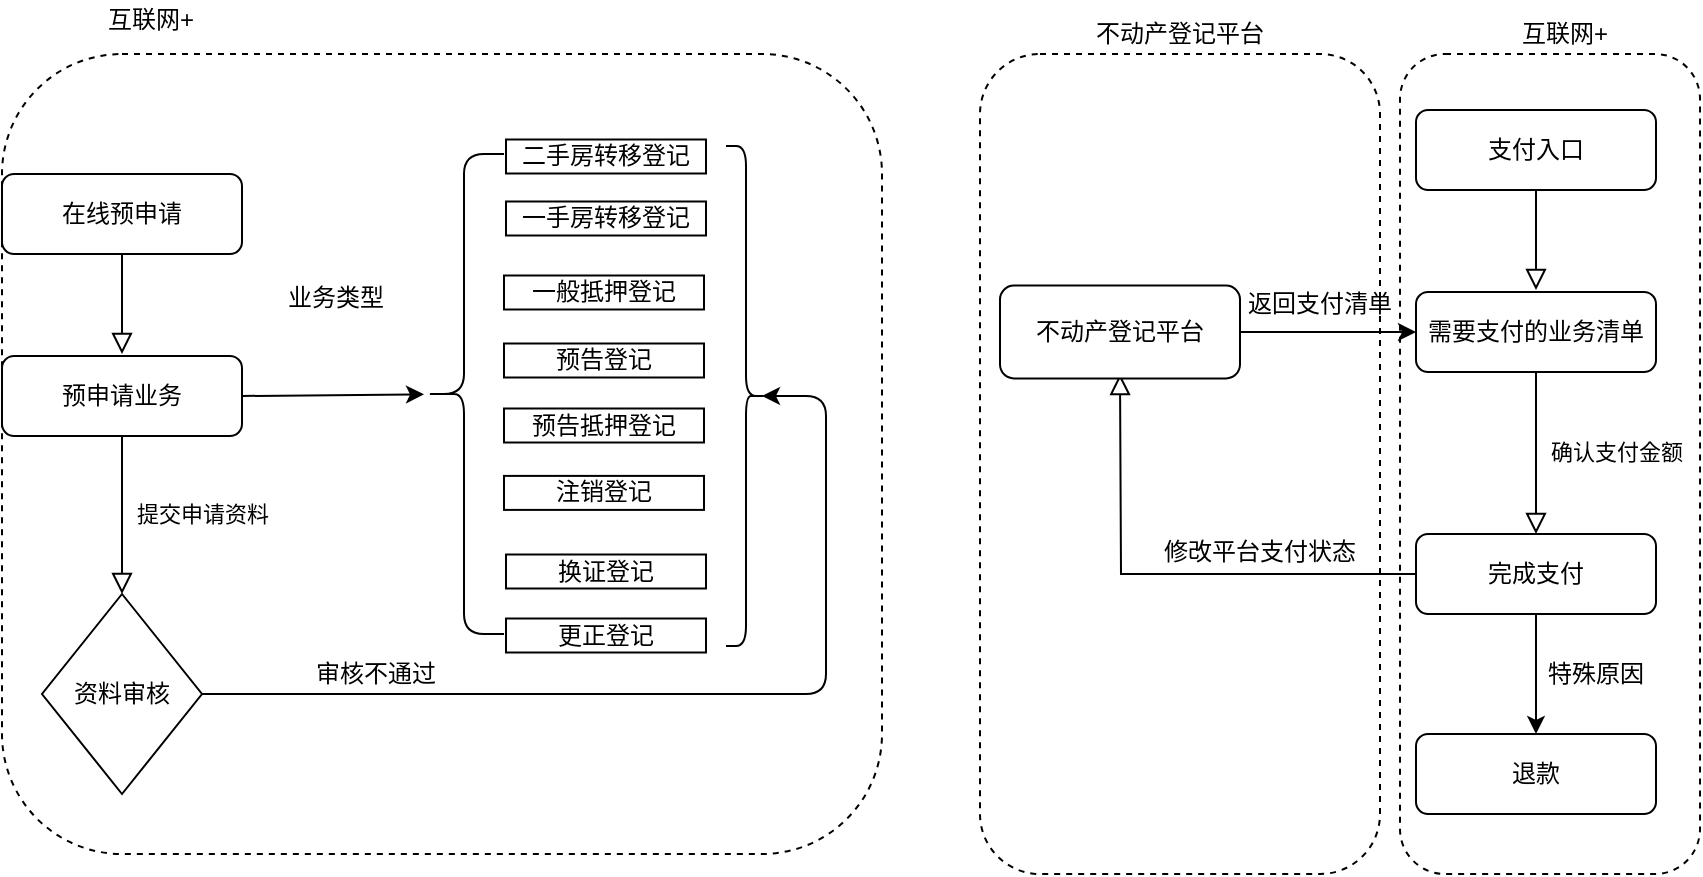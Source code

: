 <mxfile version="14.8.2" type="github">
  <diagram id="C5RBs43oDa-KdzZeNtuy" name="Page-1">
    <mxGraphModel dx="1973" dy="681" grid="1" gridSize="10" guides="1" tooltips="1" connect="1" arrows="1" fold="1" page="1" pageScale="1" pageWidth="827" pageHeight="1169" math="0" shadow="0">
      <root>
        <mxCell id="WIyWlLk6GJQsqaUBKTNV-0" />
        <mxCell id="WIyWlLk6GJQsqaUBKTNV-1" parent="WIyWlLk6GJQsqaUBKTNV-0" />
        <mxCell id="VMJn_B70HRXtCJmjusb--60" value="" style="rounded=1;whiteSpace=wrap;html=1;dashed=1;strokeColor=#000000;fillColor=none;" vertex="1" parent="WIyWlLk6GJQsqaUBKTNV-1">
          <mxGeometry x="-229" y="130" width="440" height="400" as="geometry" />
        </mxCell>
        <mxCell id="WIyWlLk6GJQsqaUBKTNV-2" value="" style="rounded=0;html=1;jettySize=auto;orthogonalLoop=1;fontSize=11;endArrow=block;endFill=0;endSize=8;strokeWidth=1;shadow=0;labelBackgroundColor=none;edgeStyle=orthogonalEdgeStyle;" parent="WIyWlLk6GJQsqaUBKTNV-1" source="WIyWlLk6GJQsqaUBKTNV-3" edge="1">
          <mxGeometry relative="1" as="geometry">
            <mxPoint x="538" y="248" as="targetPoint" />
          </mxGeometry>
        </mxCell>
        <mxCell id="WIyWlLk6GJQsqaUBKTNV-3" value="支付入口" style="rounded=1;whiteSpace=wrap;html=1;fontSize=12;glass=0;strokeWidth=1;shadow=0;" parent="WIyWlLk6GJQsqaUBKTNV-1" vertex="1">
          <mxGeometry x="478" y="158" width="120" height="40" as="geometry" />
        </mxCell>
        <mxCell id="VMJn_B70HRXtCJmjusb--6" value="需要支付的业务清单" style="rounded=1;whiteSpace=wrap;html=1;" vertex="1" parent="WIyWlLk6GJQsqaUBKTNV-1">
          <mxGeometry x="478" y="249" width="120" height="40" as="geometry" />
        </mxCell>
        <mxCell id="WIyWlLk6GJQsqaUBKTNV-4" value="确认支付金额" style="rounded=0;html=1;jettySize=auto;orthogonalLoop=1;fontSize=11;endArrow=block;endFill=0;endSize=8;strokeWidth=1;shadow=0;labelBackgroundColor=none;edgeStyle=orthogonalEdgeStyle;exitX=0.5;exitY=1;exitDx=0;exitDy=0;" parent="WIyWlLk6GJQsqaUBKTNV-1" source="VMJn_B70HRXtCJmjusb--6" edge="1">
          <mxGeometry x="-0.013" y="40" relative="1" as="geometry">
            <mxPoint as="offset" />
            <mxPoint x="378" y="38" as="sourcePoint" />
            <mxPoint x="538" y="370" as="targetPoint" />
          </mxGeometry>
        </mxCell>
        <mxCell id="VMJn_B70HRXtCJmjusb--32" value="修改平台支付状态" style="text;html=1;strokeColor=none;fillColor=none;align=center;verticalAlign=middle;whiteSpace=wrap;rounded=0;" vertex="1" parent="WIyWlLk6GJQsqaUBKTNV-1">
          <mxGeometry x="350" y="374" width="100" height="10" as="geometry" />
        </mxCell>
        <mxCell id="WIyWlLk6GJQsqaUBKTNV-8" value="" style="rounded=0;html=1;jettySize=auto;orthogonalLoop=1;fontSize=11;endArrow=block;endFill=0;endSize=8;strokeWidth=1;shadow=0;labelBackgroundColor=none;edgeStyle=orthogonalEdgeStyle;exitX=0;exitY=0.5;exitDx=0;exitDy=0;" parent="WIyWlLk6GJQsqaUBKTNV-1" source="VMJn_B70HRXtCJmjusb--43" edge="1">
          <mxGeometry x="478" y="398" as="geometry">
            <mxPoint as="offset" />
            <mxPoint x="538" y="460.8" as="sourcePoint" />
            <mxPoint x="330" y="290" as="targetPoint" />
          </mxGeometry>
        </mxCell>
        <mxCell id="WIyWlLk6GJQsqaUBKTNV-11" value="不动产登记平台" style="rounded=1;whiteSpace=wrap;html=1;fontSize=12;glass=0;strokeWidth=1;shadow=0;" parent="WIyWlLk6GJQsqaUBKTNV-1" vertex="1">
          <mxGeometry x="270" y="245.8" width="120" height="46.4" as="geometry" />
        </mxCell>
        <mxCell id="VMJn_B70HRXtCJmjusb--40" value="" style="endArrow=classic;html=1;entryX=0;entryY=0.5;entryDx=0;entryDy=0;exitX=1;exitY=0.5;exitDx=0;exitDy=0;" edge="1" parent="WIyWlLk6GJQsqaUBKTNV-1" source="WIyWlLk6GJQsqaUBKTNV-11" target="VMJn_B70HRXtCJmjusb--6">
          <mxGeometry width="50" height="50" relative="1" as="geometry">
            <mxPoint x="390" y="300" as="sourcePoint" />
            <mxPoint x="440" y="250" as="targetPoint" />
          </mxGeometry>
        </mxCell>
        <mxCell id="VMJn_B70HRXtCJmjusb--41" value="返回支付清单" style="text;html=1;strokeColor=none;fillColor=none;align=center;verticalAlign=middle;whiteSpace=wrap;rounded=0;dashed=1;" vertex="1" parent="WIyWlLk6GJQsqaUBKTNV-1">
          <mxGeometry x="390" y="245" width="80" height="20" as="geometry" />
        </mxCell>
        <mxCell id="VMJn_B70HRXtCJmjusb--43" value="完成支付" style="rounded=1;whiteSpace=wrap;html=1;" vertex="1" parent="WIyWlLk6GJQsqaUBKTNV-1">
          <mxGeometry x="478" y="370" width="120" height="40" as="geometry" />
        </mxCell>
        <mxCell id="VMJn_B70HRXtCJmjusb--45" value="" style="endArrow=classic;html=1;exitX=0.5;exitY=1;exitDx=0;exitDy=0;" edge="1" parent="WIyWlLk6GJQsqaUBKTNV-1" source="VMJn_B70HRXtCJmjusb--43">
          <mxGeometry width="50" height="50" relative="1" as="geometry">
            <mxPoint x="530" y="510" as="sourcePoint" />
            <mxPoint x="538" y="470" as="targetPoint" />
          </mxGeometry>
        </mxCell>
        <mxCell id="VMJn_B70HRXtCJmjusb--46" value="退款" style="rounded=1;whiteSpace=wrap;html=1;" vertex="1" parent="WIyWlLk6GJQsqaUBKTNV-1">
          <mxGeometry x="478" y="470" width="120" height="40" as="geometry" />
        </mxCell>
        <mxCell id="VMJn_B70HRXtCJmjusb--47" value="特殊原因" style="text;html=1;strokeColor=none;fillColor=none;align=center;verticalAlign=middle;whiteSpace=wrap;rounded=0;dashed=1;" vertex="1" parent="WIyWlLk6GJQsqaUBKTNV-1">
          <mxGeometry x="538" y="430" width="60" height="20" as="geometry" />
        </mxCell>
        <mxCell id="VMJn_B70HRXtCJmjusb--48" value="" style="rounded=1;whiteSpace=wrap;html=1;dashed=1;strokeColor=#000000;fillColor=none;" vertex="1" parent="WIyWlLk6GJQsqaUBKTNV-1">
          <mxGeometry x="260" y="130" width="200" height="410" as="geometry" />
        </mxCell>
        <mxCell id="VMJn_B70HRXtCJmjusb--49" value="" style="rounded=1;whiteSpace=wrap;html=1;dashed=1;strokeColor=#000000;fillColor=none;" vertex="1" parent="WIyWlLk6GJQsqaUBKTNV-1">
          <mxGeometry x="470" y="130" width="150" height="410" as="geometry" />
        </mxCell>
        <mxCell id="VMJn_B70HRXtCJmjusb--50" value="不动产登记平台" style="text;html=1;strokeColor=none;fillColor=none;align=center;verticalAlign=middle;whiteSpace=wrap;rounded=0;dashed=1;" vertex="1" parent="WIyWlLk6GJQsqaUBKTNV-1">
          <mxGeometry x="315" y="110" width="90" height="20" as="geometry" />
        </mxCell>
        <mxCell id="VMJn_B70HRXtCJmjusb--51" value="互联网+" style="text;html=1;strokeColor=none;fillColor=none;align=center;verticalAlign=middle;whiteSpace=wrap;rounded=0;dashed=1;" vertex="1" parent="WIyWlLk6GJQsqaUBKTNV-1">
          <mxGeometry x="525" y="110" width="55" height="20" as="geometry" />
        </mxCell>
        <mxCell id="VMJn_B70HRXtCJmjusb--52" value="" style="rounded=0;html=1;jettySize=auto;orthogonalLoop=1;fontSize=11;endArrow=block;endFill=0;endSize=8;strokeWidth=1;shadow=0;labelBackgroundColor=none;edgeStyle=orthogonalEdgeStyle;" edge="1" parent="WIyWlLk6GJQsqaUBKTNV-1" source="VMJn_B70HRXtCJmjusb--53">
          <mxGeometry relative="1" as="geometry">
            <mxPoint x="-169" y="280" as="targetPoint" />
          </mxGeometry>
        </mxCell>
        <mxCell id="VMJn_B70HRXtCJmjusb--53" value="在线预申请" style="rounded=1;whiteSpace=wrap;html=1;fontSize=12;glass=0;strokeWidth=1;shadow=0;" vertex="1" parent="WIyWlLk6GJQsqaUBKTNV-1">
          <mxGeometry x="-229" y="190" width="120" height="40" as="geometry" />
        </mxCell>
        <mxCell id="VMJn_B70HRXtCJmjusb--54" value="预申请业务" style="rounded=1;whiteSpace=wrap;html=1;" vertex="1" parent="WIyWlLk6GJQsqaUBKTNV-1">
          <mxGeometry x="-229" y="281" width="120" height="40" as="geometry" />
        </mxCell>
        <mxCell id="VMJn_B70HRXtCJmjusb--55" value="提交申请资料" style="rounded=0;html=1;jettySize=auto;orthogonalLoop=1;fontSize=11;endArrow=block;endFill=0;endSize=8;strokeWidth=1;shadow=0;labelBackgroundColor=none;edgeStyle=orthogonalEdgeStyle;exitX=0.5;exitY=1;exitDx=0;exitDy=0;entryX=0.5;entryY=0;entryDx=0;entryDy=0;" edge="1" parent="WIyWlLk6GJQsqaUBKTNV-1" source="VMJn_B70HRXtCJmjusb--54" target="VMJn_B70HRXtCJmjusb--62">
          <mxGeometry x="-0.013" y="40" relative="1" as="geometry">
            <mxPoint as="offset" />
            <mxPoint x="-329" y="70" as="sourcePoint" />
            <mxPoint x="-169" y="382" as="targetPoint" />
          </mxGeometry>
        </mxCell>
        <mxCell id="VMJn_B70HRXtCJmjusb--61" value="互联网+" style="text;html=1;strokeColor=none;fillColor=none;align=center;verticalAlign=middle;whiteSpace=wrap;rounded=0;dashed=1;" vertex="1" parent="WIyWlLk6GJQsqaUBKTNV-1">
          <mxGeometry x="-182" y="103" width="55" height="20" as="geometry" />
        </mxCell>
        <mxCell id="VMJn_B70HRXtCJmjusb--62" value="资料审核" style="rhombus;whiteSpace=wrap;html=1;strokeColor=#000000;fillColor=none;" vertex="1" parent="WIyWlLk6GJQsqaUBKTNV-1">
          <mxGeometry x="-209" y="400" width="80" height="100" as="geometry" />
        </mxCell>
        <mxCell id="VMJn_B70HRXtCJmjusb--64" value="" style="endArrow=classic;html=1;exitX=1;exitY=0.5;exitDx=0;exitDy=0;" edge="1" parent="WIyWlLk6GJQsqaUBKTNV-1" source="VMJn_B70HRXtCJmjusb--54" target="VMJn_B70HRXtCJmjusb--65">
          <mxGeometry width="50" height="50" relative="1" as="geometry">
            <mxPoint x="-67" y="280" as="sourcePoint" />
            <mxPoint x="-57" y="262" as="targetPoint" />
          </mxGeometry>
        </mxCell>
        <mxCell id="VMJn_B70HRXtCJmjusb--65" value="" style="shape=curlyBracket;whiteSpace=wrap;html=1;rounded=1;strokeColor=#000000;fillColor=none;" vertex="1" parent="WIyWlLk6GJQsqaUBKTNV-1">
          <mxGeometry x="-18" y="180" width="40" height="240" as="geometry" />
        </mxCell>
        <mxCell id="VMJn_B70HRXtCJmjusb--66" value="业务类型" style="text;html=1;strokeColor=none;fillColor=none;align=center;verticalAlign=middle;whiteSpace=wrap;rounded=0;" vertex="1" parent="WIyWlLk6GJQsqaUBKTNV-1">
          <mxGeometry x="-87" y="242" width="50" height="20" as="geometry" />
        </mxCell>
        <mxCell id="VMJn_B70HRXtCJmjusb--67" value="二手房转移登记" style="text;html=1;fillColor=none;align=center;verticalAlign=middle;whiteSpace=wrap;rounded=0;strokeColor=#000000;" vertex="1" parent="WIyWlLk6GJQsqaUBKTNV-1">
          <mxGeometry x="23" y="172.75" width="100" height="17" as="geometry" />
        </mxCell>
        <mxCell id="VMJn_B70HRXtCJmjusb--68" value="一手房转移登记" style="text;html=1;fillColor=none;align=center;verticalAlign=middle;whiteSpace=wrap;rounded=0;strokeColor=#000000;" vertex="1" parent="WIyWlLk6GJQsqaUBKTNV-1">
          <mxGeometry x="23" y="203.75" width="100" height="17" as="geometry" />
        </mxCell>
        <mxCell id="VMJn_B70HRXtCJmjusb--69" value="一般抵押登记" style="text;html=1;fillColor=none;align=center;verticalAlign=middle;whiteSpace=wrap;rounded=0;strokeColor=#000000;" vertex="1" parent="WIyWlLk6GJQsqaUBKTNV-1">
          <mxGeometry x="22" y="240.75" width="100" height="17" as="geometry" />
        </mxCell>
        <mxCell id="VMJn_B70HRXtCJmjusb--70" value="预告登记" style="text;html=1;fillColor=none;align=center;verticalAlign=middle;whiteSpace=wrap;rounded=0;strokeColor=#000000;" vertex="1" parent="WIyWlLk6GJQsqaUBKTNV-1">
          <mxGeometry x="22" y="274.75" width="100" height="17" as="geometry" />
        </mxCell>
        <mxCell id="VMJn_B70HRXtCJmjusb--71" value="预告抵押登记" style="text;html=1;fillColor=none;align=center;verticalAlign=middle;whiteSpace=wrap;rounded=0;strokeColor=#000000;" vertex="1" parent="WIyWlLk6GJQsqaUBKTNV-1">
          <mxGeometry x="22" y="307.25" width="100" height="17" as="geometry" />
        </mxCell>
        <mxCell id="VMJn_B70HRXtCJmjusb--72" value="注销登记" style="text;html=1;fillColor=none;align=center;verticalAlign=middle;whiteSpace=wrap;rounded=0;strokeColor=#000000;" vertex="1" parent="WIyWlLk6GJQsqaUBKTNV-1">
          <mxGeometry x="22" y="340.95" width="100" height="17" as="geometry" />
        </mxCell>
        <mxCell id="VMJn_B70HRXtCJmjusb--73" value="换证登记" style="text;html=1;fillColor=none;align=center;verticalAlign=middle;whiteSpace=wrap;rounded=0;strokeColor=#000000;" vertex="1" parent="WIyWlLk6GJQsqaUBKTNV-1">
          <mxGeometry x="23" y="380.25" width="100" height="17" as="geometry" />
        </mxCell>
        <mxCell id="VMJn_B70HRXtCJmjusb--74" value="更正登记" style="text;html=1;fillColor=none;align=center;verticalAlign=middle;whiteSpace=wrap;rounded=0;strokeColor=#000000;" vertex="1" parent="WIyWlLk6GJQsqaUBKTNV-1">
          <mxGeometry x="23" y="412.25" width="100" height="17" as="geometry" />
        </mxCell>
        <mxCell id="VMJn_B70HRXtCJmjusb--75" value="" style="endArrow=classic;html=1;exitX=1;exitY=0.5;exitDx=0;exitDy=0;entryX=0.1;entryY=0.5;entryDx=0;entryDy=0;entryPerimeter=0;" edge="1" parent="WIyWlLk6GJQsqaUBKTNV-1" source="VMJn_B70HRXtCJmjusb--62" target="VMJn_B70HRXtCJmjusb--76">
          <mxGeometry width="50" height="50" relative="1" as="geometry">
            <mxPoint x="-127" y="440" as="sourcePoint" />
            <mxPoint x="-77" y="390" as="targetPoint" />
            <Array as="points">
              <mxPoint x="183" y="450" />
              <mxPoint x="183" y="301" />
            </Array>
          </mxGeometry>
        </mxCell>
        <mxCell id="VMJn_B70HRXtCJmjusb--76" value="" style="shape=curlyBracket;whiteSpace=wrap;html=1;rounded=1;flipH=1;strokeColor=#000000;fillColor=none;" vertex="1" parent="WIyWlLk6GJQsqaUBKTNV-1">
          <mxGeometry x="133" y="176" width="20" height="250" as="geometry" />
        </mxCell>
        <mxCell id="VMJn_B70HRXtCJmjusb--77" value="审核不通过" style="text;html=1;strokeColor=none;fillColor=none;align=center;verticalAlign=middle;whiteSpace=wrap;rounded=0;" vertex="1" parent="WIyWlLk6GJQsqaUBKTNV-1">
          <mxGeometry x="-77" y="430" width="70" height="20" as="geometry" />
        </mxCell>
      </root>
    </mxGraphModel>
  </diagram>
</mxfile>
